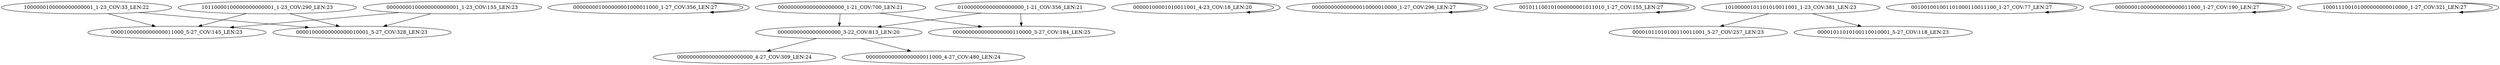 digraph G {
    "1000000100000000000001_1-23_COV:33_LEN:22" -> "00001000000000000011000_5-27_COV:145_LEN:23";
    "1000000100000000000001_1-23_COV:33_LEN:22" -> "00001000000000000010001_5-27_COV:328_LEN:23";
    "000000001000000001000011000_1-27_COV:356_LEN:27" -> "000000001000000001000011000_1-27_COV:356_LEN:27";
    "00000000000000000000_3-22_COV:813_LEN:20" -> "000000000000000000000000_4-27_COV:309_LEN:24";
    "00000000000000000000_3-22_COV:813_LEN:20" -> "000000000000000000011000_4-27_COV:480_LEN:24";
    "00000100001010011001_4-23_COV:18_LEN:20" -> "00000100001010011001_4-23_COV:18_LEN:20";
    "10110000100000000000001_1-23_COV:290_LEN:23" -> "00001000000000000011000_5-27_COV:145_LEN:23";
    "10110000100000000000001_1-23_COV:290_LEN:23" -> "00001000000000000010001_5-27_COV:328_LEN:23";
    "000000000000000010000010000_1-27_COV:296_LEN:27" -> "000000000000000010000010000_1-27_COV:296_LEN:27";
    "001011100101000000001011010_1-27_COV:155_LEN:27" -> "001011100101000000001011010_1-27_COV:155_LEN:27";
    "00000000100000000000001_1-23_COV:155_LEN:23" -> "00001000000000000011000_5-27_COV:145_LEN:23";
    "00000000100000000000001_1-23_COV:155_LEN:23" -> "00001000000000000010001_5-27_COV:328_LEN:23";
    "10100000101101010011001_1-23_COV:381_LEN:23" -> "00001011010100110011001_5-27_COV:257_LEN:23";
    "10100000101101010011001_1-23_COV:381_LEN:23" -> "00001011010100110010001_5-27_COV:118_LEN:23";
    "001001001001101000110011100_1-27_COV:77_LEN:27" -> "001001001001101000110011100_1-27_COV:77_LEN:27";
    "000000010000000000000011000_1-27_COV:190_LEN:27" -> "000000010000000000000011000_1-27_COV:190_LEN:27";
    "000000000000000000000_1-21_COV:700_LEN:21" -> "00000000000000000000_3-22_COV:813_LEN:20";
    "000000000000000000000_1-21_COV:700_LEN:21" -> "0000000000000000000110000_3-27_COV:184_LEN:25";
    "100011100101000000000010000_1-27_COV:321_LEN:27" -> "100011100101000000000010000_1-27_COV:321_LEN:27";
    "010000000000000000000_1-21_COV:356_LEN:21" -> "00000000000000000000_3-22_COV:813_LEN:20";
    "010000000000000000000_1-21_COV:356_LEN:21" -> "0000000000000000000110000_3-27_COV:184_LEN:25";
}
